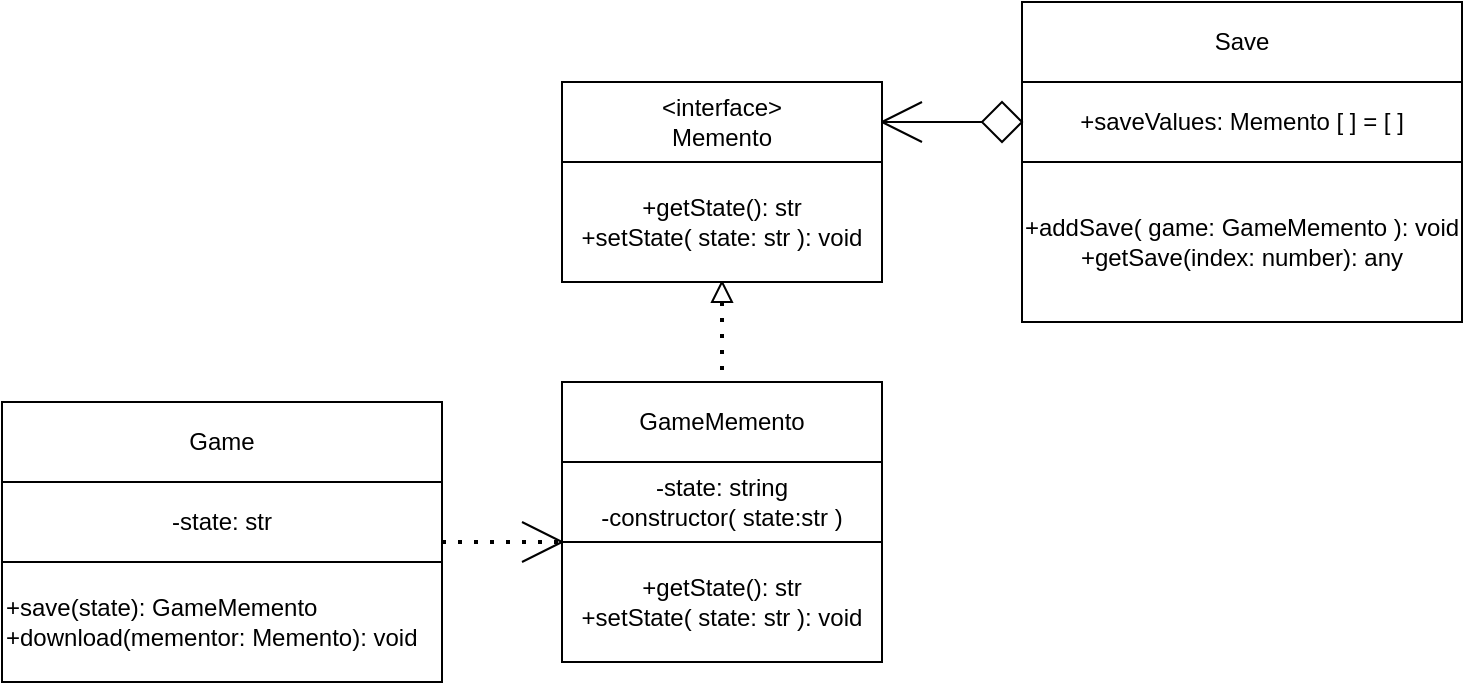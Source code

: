 <mxfile>
    <diagram id="UhIblflosxOFWdZJeIqz" name="Page-1">
        <mxGraphModel dx="412" dy="368" grid="1" gridSize="10" guides="1" tooltips="1" connect="1" arrows="1" fold="1" page="1" pageScale="1" pageWidth="827" pageHeight="1169" math="0" shadow="0">
            <root>
                <mxCell id="0"/>
                <mxCell id="1" parent="0"/>
                <mxCell id="2" value="Game" style="rounded=0;whiteSpace=wrap;html=1;" parent="1" vertex="1">
                    <mxGeometry x="40" y="320" width="220" height="40" as="geometry"/>
                </mxCell>
                <mxCell id="3" value="+save(state): GameMemento&lt;br&gt;+download(mementor: Memento): void" style="rounded=0;whiteSpace=wrap;html=1;align=left;" parent="1" vertex="1">
                    <mxGeometry x="40" y="400" width="220" height="60" as="geometry"/>
                </mxCell>
                <mxCell id="4" value="GameMemento" style="rounded=0;whiteSpace=wrap;html=1;" parent="1" vertex="1">
                    <mxGeometry x="320" y="310" width="160" height="40" as="geometry"/>
                </mxCell>
                <mxCell id="5" value="-state: string&lt;br&gt;-constructor( state:str )" style="rounded=0;whiteSpace=wrap;html=1;" parent="1" vertex="1">
                    <mxGeometry x="320" y="350" width="160" height="40" as="geometry"/>
                </mxCell>
                <mxCell id="6" value="+getState(): str&lt;br&gt;+setState( state: str ): void" style="rounded=0;whiteSpace=wrap;html=1;" parent="1" vertex="1">
                    <mxGeometry x="320" y="390" width="160" height="60" as="geometry"/>
                </mxCell>
                <mxCell id="8" value="Save" style="rounded=0;whiteSpace=wrap;html=1;" parent="1" vertex="1">
                    <mxGeometry x="550" y="120" width="220" height="40" as="geometry"/>
                </mxCell>
                <mxCell id="9" value="+saveValues: Memento [ ] = [ ]" style="rounded=0;whiteSpace=wrap;html=1;" parent="1" vertex="1">
                    <mxGeometry x="550" y="160" width="220" height="40" as="geometry"/>
                </mxCell>
                <mxCell id="10" value="+addSave( game: GameMemento ): void&lt;br&gt;+getSave(index: number): any" style="rounded=0;whiteSpace=wrap;html=1;" parent="1" vertex="1">
                    <mxGeometry x="550" y="200" width="220" height="80" as="geometry"/>
                </mxCell>
                <mxCell id="11" value="" style="rhombus;whiteSpace=wrap;html=1;" parent="1" vertex="1">
                    <mxGeometry x="530" y="170" width="20" height="20" as="geometry"/>
                </mxCell>
                <mxCell id="13" value="" style="endArrow=none;dashed=1;html=1;dashPattern=1 3;strokeWidth=2;entryX=0;entryY=0;entryDx=0;entryDy=0;exitX=1;exitY=0.75;exitDx=0;exitDy=0;" parent="1" source="15" target="6" edge="1">
                    <mxGeometry width="50" height="50" relative="1" as="geometry">
                        <mxPoint x="210" y="720" as="sourcePoint"/>
                        <mxPoint x="240" y="720" as="targetPoint"/>
                    </mxGeometry>
                </mxCell>
                <mxCell id="15" value="-state: str" style="rounded=0;whiteSpace=wrap;html=1;" parent="1" vertex="1">
                    <mxGeometry x="40" y="360" width="220" height="40" as="geometry"/>
                </mxCell>
                <mxCell id="17" value="" style="triangle;whiteSpace=wrap;html=1;rotation=-90;" parent="1" vertex="1">
                    <mxGeometry x="395" y="260" width="10" height="10" as="geometry"/>
                </mxCell>
                <mxCell id="18" value="" style="endArrow=none;html=1;entryX=0;entryY=0.5;entryDx=0;entryDy=0;" parent="1" target="11" edge="1">
                    <mxGeometry width="50" height="50" relative="1" as="geometry">
                        <mxPoint x="480" y="180" as="sourcePoint"/>
                        <mxPoint x="530" y="130" as="targetPoint"/>
                    </mxGeometry>
                </mxCell>
                <mxCell id="19" value="&amp;lt;interface&amp;gt;&lt;br&gt;Memento" style="rounded=0;whiteSpace=wrap;html=1;" parent="1" vertex="1">
                    <mxGeometry x="320" y="160" width="160" height="40" as="geometry"/>
                </mxCell>
                <mxCell id="21" value="+getState(): str&lt;br&gt;+setState( state: str ): void" style="rounded=0;whiteSpace=wrap;html=1;" parent="1" vertex="1">
                    <mxGeometry x="320" y="200" width="160" height="60" as="geometry"/>
                </mxCell>
                <mxCell id="22" value="" style="endArrow=none;dashed=1;html=1;dashPattern=1 3;strokeWidth=2;entryX=0.5;entryY=0;entryDx=0;entryDy=0;exitX=0;exitY=0.5;exitDx=0;exitDy=0;" parent="1" source="17" target="4" edge="1">
                    <mxGeometry width="50" height="50" relative="1" as="geometry">
                        <mxPoint x="270" y="400" as="sourcePoint"/>
                        <mxPoint x="330" y="400" as="targetPoint"/>
                    </mxGeometry>
                </mxCell>
                <mxCell id="23" value="" style="endArrow=none;html=1;entryX=0;entryY=0;entryDx=0;entryDy=0;" parent="1" target="6" edge="1">
                    <mxGeometry width="50" height="50" relative="1" as="geometry">
                        <mxPoint x="300" y="400" as="sourcePoint"/>
                        <mxPoint x="310" y="410" as="targetPoint"/>
                    </mxGeometry>
                </mxCell>
                <mxCell id="24" value="" style="endArrow=none;html=1;entryX=0;entryY=0;entryDx=0;entryDy=0;" parent="1" target="6" edge="1">
                    <mxGeometry width="50" height="50" relative="1" as="geometry">
                        <mxPoint x="300" y="380" as="sourcePoint"/>
                        <mxPoint x="330" y="400" as="targetPoint"/>
                    </mxGeometry>
                </mxCell>
                <mxCell id="25" value="" style="endArrow=none;html=1;" parent="1" edge="1">
                    <mxGeometry width="50" height="50" relative="1" as="geometry">
                        <mxPoint x="480" y="180" as="sourcePoint"/>
                        <mxPoint x="500" y="170" as="targetPoint"/>
                    </mxGeometry>
                </mxCell>
                <mxCell id="26" value="" style="endArrow=none;html=1;" parent="1" edge="1">
                    <mxGeometry width="50" height="50" relative="1" as="geometry">
                        <mxPoint x="480" y="180" as="sourcePoint"/>
                        <mxPoint x="500" y="190" as="targetPoint"/>
                    </mxGeometry>
                </mxCell>
            </root>
        </mxGraphModel>
    </diagram>
</mxfile>